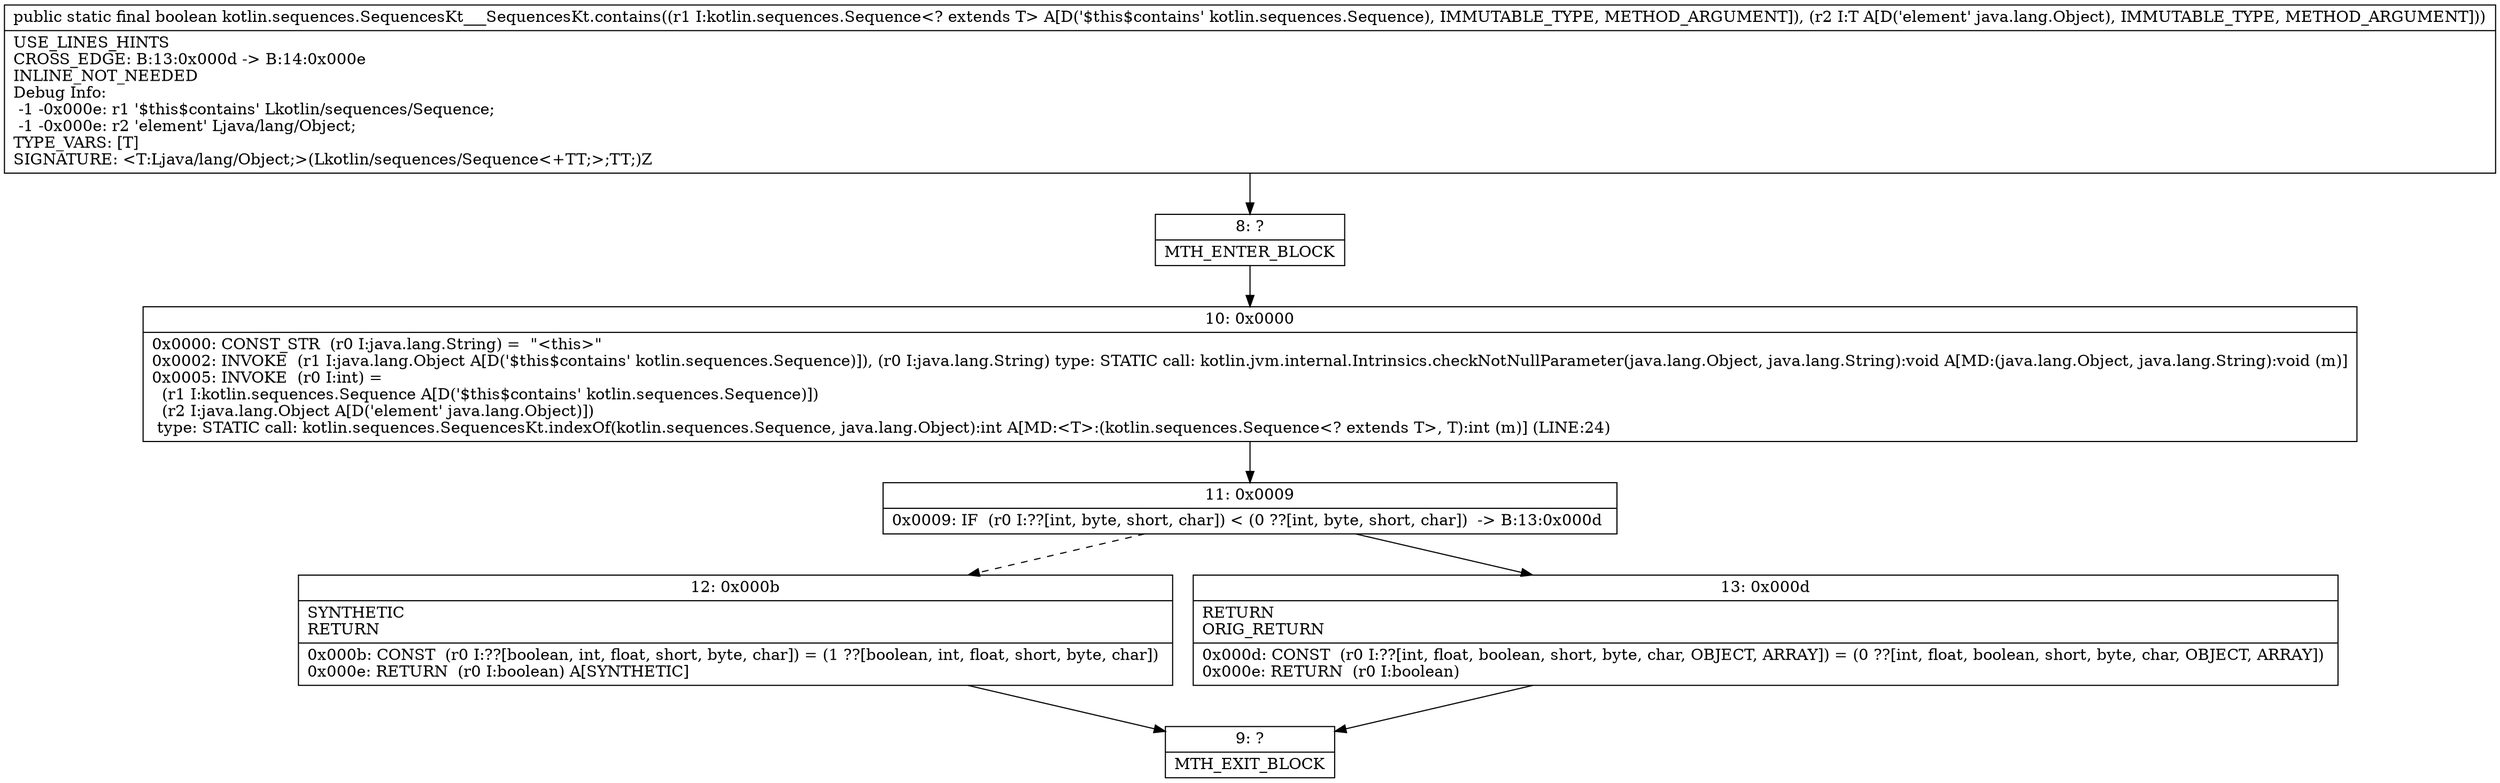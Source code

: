digraph "CFG forkotlin.sequences.SequencesKt___SequencesKt.contains(Lkotlin\/sequences\/Sequence;Ljava\/lang\/Object;)Z" {
Node_8 [shape=record,label="{8\:\ ?|MTH_ENTER_BLOCK\l}"];
Node_10 [shape=record,label="{10\:\ 0x0000|0x0000: CONST_STR  (r0 I:java.lang.String) =  \"\<this\>\" \l0x0002: INVOKE  (r1 I:java.lang.Object A[D('$this$contains' kotlin.sequences.Sequence)]), (r0 I:java.lang.String) type: STATIC call: kotlin.jvm.internal.Intrinsics.checkNotNullParameter(java.lang.Object, java.lang.String):void A[MD:(java.lang.Object, java.lang.String):void (m)]\l0x0005: INVOKE  (r0 I:int) = \l  (r1 I:kotlin.sequences.Sequence A[D('$this$contains' kotlin.sequences.Sequence)])\l  (r2 I:java.lang.Object A[D('element' java.lang.Object)])\l type: STATIC call: kotlin.sequences.SequencesKt.indexOf(kotlin.sequences.Sequence, java.lang.Object):int A[MD:\<T\>:(kotlin.sequences.Sequence\<? extends T\>, T):int (m)] (LINE:24)\l}"];
Node_11 [shape=record,label="{11\:\ 0x0009|0x0009: IF  (r0 I:??[int, byte, short, char]) \< (0 ??[int, byte, short, char])  \-\> B:13:0x000d \l}"];
Node_12 [shape=record,label="{12\:\ 0x000b|SYNTHETIC\lRETURN\l|0x000b: CONST  (r0 I:??[boolean, int, float, short, byte, char]) = (1 ??[boolean, int, float, short, byte, char]) \l0x000e: RETURN  (r0 I:boolean) A[SYNTHETIC]\l}"];
Node_9 [shape=record,label="{9\:\ ?|MTH_EXIT_BLOCK\l}"];
Node_13 [shape=record,label="{13\:\ 0x000d|RETURN\lORIG_RETURN\l|0x000d: CONST  (r0 I:??[int, float, boolean, short, byte, char, OBJECT, ARRAY]) = (0 ??[int, float, boolean, short, byte, char, OBJECT, ARRAY]) \l0x000e: RETURN  (r0 I:boolean) \l}"];
MethodNode[shape=record,label="{public static final boolean kotlin.sequences.SequencesKt___SequencesKt.contains((r1 I:kotlin.sequences.Sequence\<? extends T\> A[D('$this$contains' kotlin.sequences.Sequence), IMMUTABLE_TYPE, METHOD_ARGUMENT]), (r2 I:T A[D('element' java.lang.Object), IMMUTABLE_TYPE, METHOD_ARGUMENT]))  | USE_LINES_HINTS\lCROSS_EDGE: B:13:0x000d \-\> B:14:0x000e\lINLINE_NOT_NEEDED\lDebug Info:\l  \-1 \-0x000e: r1 '$this$contains' Lkotlin\/sequences\/Sequence;\l  \-1 \-0x000e: r2 'element' Ljava\/lang\/Object;\lTYPE_VARS: [T]\lSIGNATURE: \<T:Ljava\/lang\/Object;\>(Lkotlin\/sequences\/Sequence\<+TT;\>;TT;)Z\l}"];
MethodNode -> Node_8;Node_8 -> Node_10;
Node_10 -> Node_11;
Node_11 -> Node_12[style=dashed];
Node_11 -> Node_13;
Node_12 -> Node_9;
Node_13 -> Node_9;
}

